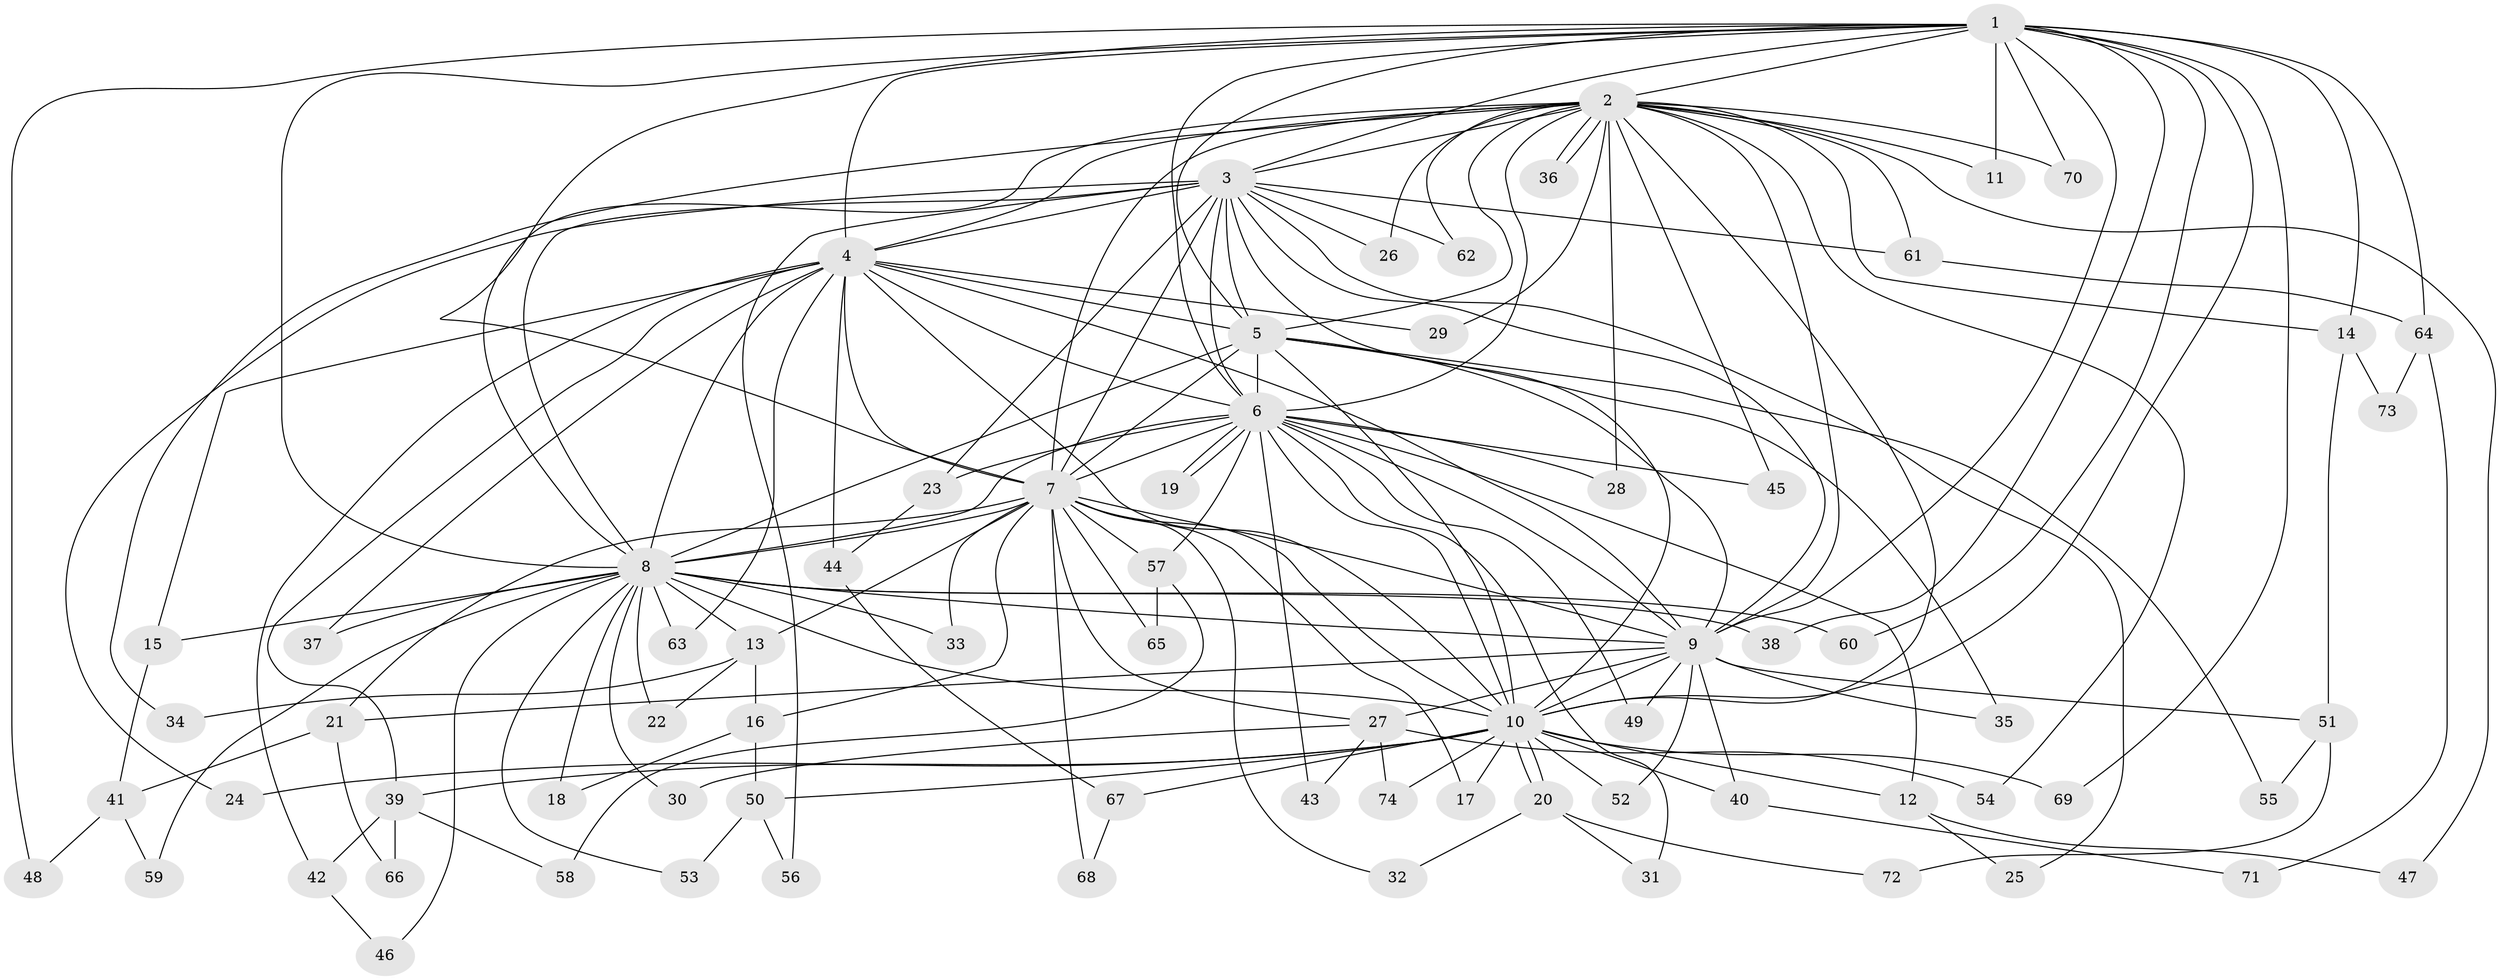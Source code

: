 // coarse degree distribution, {10: 0.019230769230769232, 17: 0.038461538461538464, 4: 0.21153846153846154, 15: 0.019230769230769232, 2: 0.40384615384615385, 21: 0.019230769230769232, 13: 0.038461538461538464, 1: 0.038461538461538464, 3: 0.11538461538461539, 5: 0.019230769230769232, 16: 0.038461538461538464, 19: 0.019230769230769232, 6: 0.019230769230769232}
// Generated by graph-tools (version 1.1) at 2025/36/03/04/25 23:36:32]
// undirected, 74 vertices, 173 edges
graph export_dot {
  node [color=gray90,style=filled];
  1;
  2;
  3;
  4;
  5;
  6;
  7;
  8;
  9;
  10;
  11;
  12;
  13;
  14;
  15;
  16;
  17;
  18;
  19;
  20;
  21;
  22;
  23;
  24;
  25;
  26;
  27;
  28;
  29;
  30;
  31;
  32;
  33;
  34;
  35;
  36;
  37;
  38;
  39;
  40;
  41;
  42;
  43;
  44;
  45;
  46;
  47;
  48;
  49;
  50;
  51;
  52;
  53;
  54;
  55;
  56;
  57;
  58;
  59;
  60;
  61;
  62;
  63;
  64;
  65;
  66;
  67;
  68;
  69;
  70;
  71;
  72;
  73;
  74;
  1 -- 2;
  1 -- 3;
  1 -- 4;
  1 -- 5;
  1 -- 6;
  1 -- 7;
  1 -- 8;
  1 -- 9;
  1 -- 10;
  1 -- 11;
  1 -- 14;
  1 -- 38;
  1 -- 48;
  1 -- 60;
  1 -- 64;
  1 -- 69;
  1 -- 70;
  2 -- 3;
  2 -- 4;
  2 -- 5;
  2 -- 6;
  2 -- 7;
  2 -- 8;
  2 -- 9;
  2 -- 10;
  2 -- 11;
  2 -- 14;
  2 -- 26;
  2 -- 28;
  2 -- 29;
  2 -- 34;
  2 -- 36;
  2 -- 36;
  2 -- 45;
  2 -- 47;
  2 -- 54;
  2 -- 61;
  2 -- 62;
  2 -- 70;
  3 -- 4;
  3 -- 5;
  3 -- 6;
  3 -- 7;
  3 -- 8;
  3 -- 9;
  3 -- 10;
  3 -- 23;
  3 -- 24;
  3 -- 25;
  3 -- 26;
  3 -- 56;
  3 -- 61;
  3 -- 62;
  4 -- 5;
  4 -- 6;
  4 -- 7;
  4 -- 8;
  4 -- 9;
  4 -- 10;
  4 -- 15;
  4 -- 29;
  4 -- 37;
  4 -- 39;
  4 -- 42;
  4 -- 44;
  4 -- 63;
  5 -- 6;
  5 -- 7;
  5 -- 8;
  5 -- 9;
  5 -- 10;
  5 -- 35;
  5 -- 55;
  6 -- 7;
  6 -- 8;
  6 -- 9;
  6 -- 10;
  6 -- 12;
  6 -- 19;
  6 -- 19;
  6 -- 23;
  6 -- 28;
  6 -- 31;
  6 -- 43;
  6 -- 45;
  6 -- 49;
  6 -- 57;
  7 -- 8;
  7 -- 9;
  7 -- 10;
  7 -- 13;
  7 -- 16;
  7 -- 17;
  7 -- 21;
  7 -- 27;
  7 -- 32;
  7 -- 33;
  7 -- 57;
  7 -- 65;
  7 -- 68;
  8 -- 9;
  8 -- 10;
  8 -- 13;
  8 -- 15;
  8 -- 18;
  8 -- 22;
  8 -- 30;
  8 -- 33;
  8 -- 37;
  8 -- 38;
  8 -- 46;
  8 -- 53;
  8 -- 59;
  8 -- 60;
  8 -- 63;
  9 -- 10;
  9 -- 21;
  9 -- 27;
  9 -- 35;
  9 -- 40;
  9 -- 49;
  9 -- 51;
  9 -- 52;
  10 -- 12;
  10 -- 17;
  10 -- 20;
  10 -- 20;
  10 -- 24;
  10 -- 39;
  10 -- 40;
  10 -- 50;
  10 -- 52;
  10 -- 67;
  10 -- 69;
  10 -- 74;
  12 -- 25;
  12 -- 47;
  13 -- 16;
  13 -- 22;
  13 -- 34;
  14 -- 51;
  14 -- 73;
  15 -- 41;
  16 -- 18;
  16 -- 50;
  20 -- 31;
  20 -- 32;
  20 -- 72;
  21 -- 41;
  21 -- 66;
  23 -- 44;
  27 -- 30;
  27 -- 43;
  27 -- 54;
  27 -- 74;
  39 -- 42;
  39 -- 58;
  39 -- 66;
  40 -- 71;
  41 -- 48;
  41 -- 59;
  42 -- 46;
  44 -- 67;
  50 -- 53;
  50 -- 56;
  51 -- 55;
  51 -- 72;
  57 -- 58;
  57 -- 65;
  61 -- 64;
  64 -- 71;
  64 -- 73;
  67 -- 68;
}
